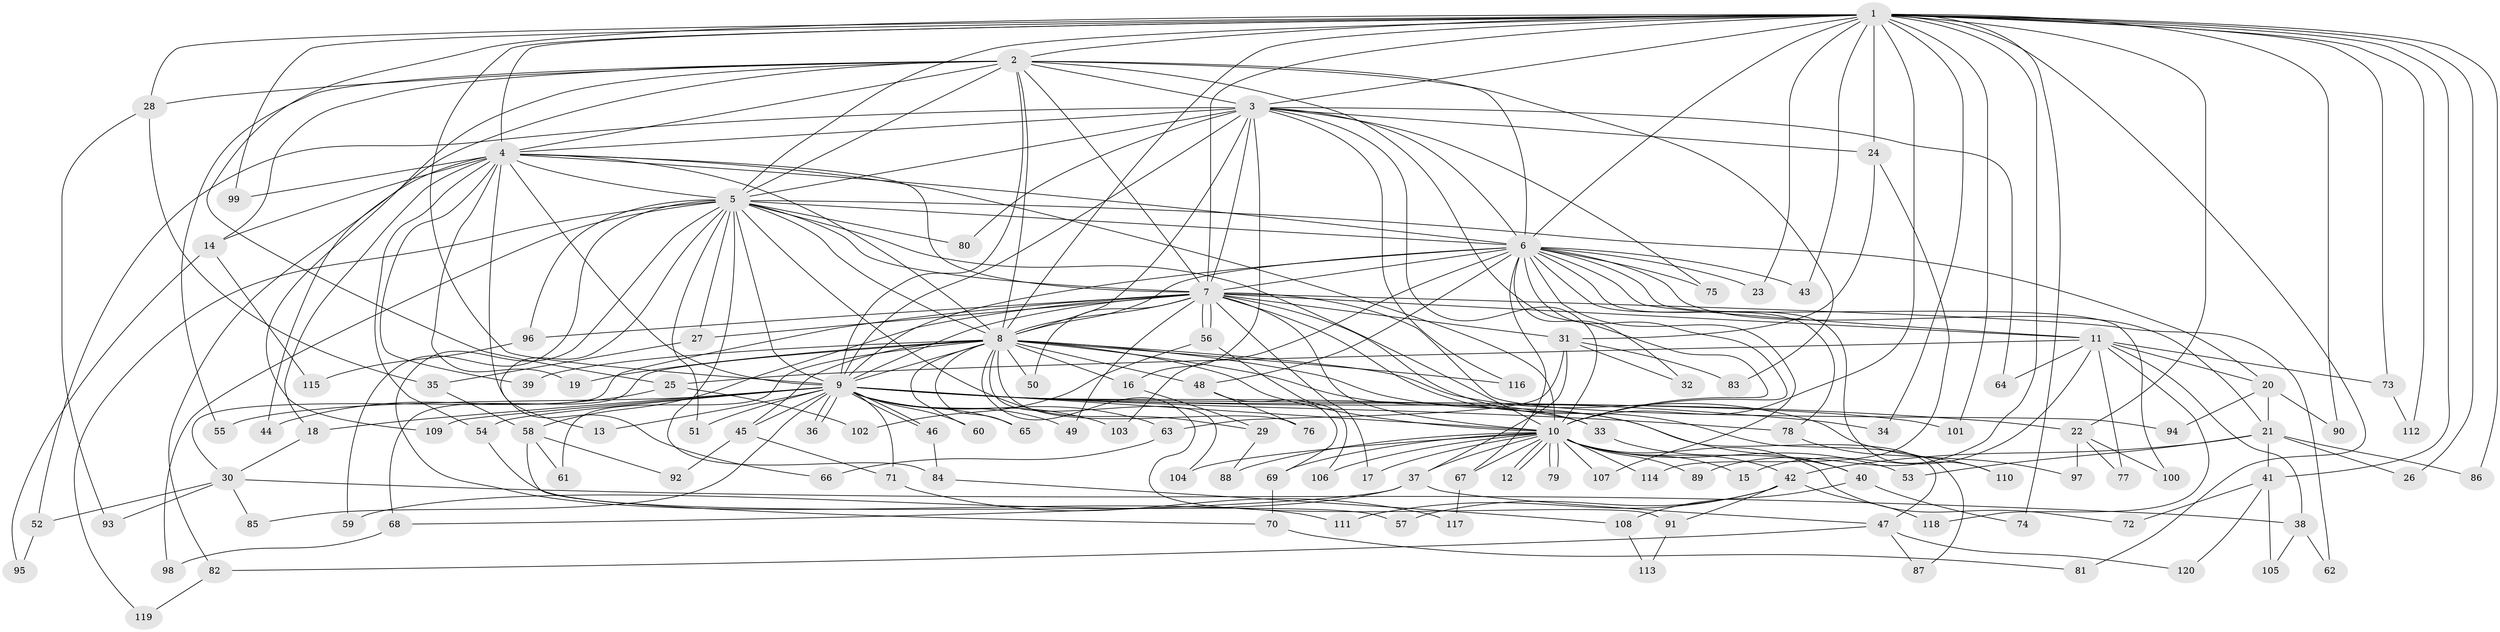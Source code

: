 // Generated by graph-tools (version 1.1) at 2025/14/03/09/25 04:14:06]
// undirected, 120 vertices, 265 edges
graph export_dot {
graph [start="1"]
  node [color=gray90,style=filled];
  1;
  2;
  3;
  4;
  5;
  6;
  7;
  8;
  9;
  10;
  11;
  12;
  13;
  14;
  15;
  16;
  17;
  18;
  19;
  20;
  21;
  22;
  23;
  24;
  25;
  26;
  27;
  28;
  29;
  30;
  31;
  32;
  33;
  34;
  35;
  36;
  37;
  38;
  39;
  40;
  41;
  42;
  43;
  44;
  45;
  46;
  47;
  48;
  49;
  50;
  51;
  52;
  53;
  54;
  55;
  56;
  57;
  58;
  59;
  60;
  61;
  62;
  63;
  64;
  65;
  66;
  67;
  68;
  69;
  70;
  71;
  72;
  73;
  74;
  75;
  76;
  77;
  78;
  79;
  80;
  81;
  82;
  83;
  84;
  85;
  86;
  87;
  88;
  89;
  90;
  91;
  92;
  93;
  94;
  95;
  96;
  97;
  98;
  99;
  100;
  101;
  102;
  103;
  104;
  105;
  106;
  107;
  108;
  109;
  110;
  111;
  112;
  113;
  114;
  115;
  116;
  117;
  118;
  119;
  120;
  1 -- 2;
  1 -- 3;
  1 -- 4;
  1 -- 5;
  1 -- 6;
  1 -- 7;
  1 -- 8;
  1 -- 9;
  1 -- 10;
  1 -- 22;
  1 -- 23;
  1 -- 24;
  1 -- 25;
  1 -- 26;
  1 -- 28;
  1 -- 34;
  1 -- 41;
  1 -- 43;
  1 -- 73;
  1 -- 74;
  1 -- 81;
  1 -- 86;
  1 -- 89;
  1 -- 90;
  1 -- 99;
  1 -- 101;
  1 -- 112;
  2 -- 3;
  2 -- 4;
  2 -- 5;
  2 -- 6;
  2 -- 7;
  2 -- 8;
  2 -- 9;
  2 -- 10;
  2 -- 14;
  2 -- 28;
  2 -- 55;
  2 -- 82;
  2 -- 83;
  2 -- 109;
  3 -- 4;
  3 -- 5;
  3 -- 6;
  3 -- 7;
  3 -- 8;
  3 -- 9;
  3 -- 10;
  3 -- 16;
  3 -- 24;
  3 -- 52;
  3 -- 64;
  3 -- 75;
  3 -- 80;
  3 -- 116;
  4 -- 5;
  4 -- 6;
  4 -- 7;
  4 -- 8;
  4 -- 9;
  4 -- 10;
  4 -- 14;
  4 -- 18;
  4 -- 19;
  4 -- 39;
  4 -- 44;
  4 -- 54;
  4 -- 66;
  4 -- 99;
  5 -- 6;
  5 -- 7;
  5 -- 8;
  5 -- 9;
  5 -- 10;
  5 -- 13;
  5 -- 20;
  5 -- 27;
  5 -- 29;
  5 -- 51;
  5 -- 59;
  5 -- 80;
  5 -- 84;
  5 -- 96;
  5 -- 98;
  5 -- 111;
  5 -- 119;
  6 -- 7;
  6 -- 8;
  6 -- 9;
  6 -- 10;
  6 -- 11;
  6 -- 21;
  6 -- 23;
  6 -- 32;
  6 -- 43;
  6 -- 48;
  6 -- 67;
  6 -- 75;
  6 -- 78;
  6 -- 100;
  6 -- 103;
  6 -- 107;
  6 -- 110;
  7 -- 8;
  7 -- 9;
  7 -- 10;
  7 -- 11;
  7 -- 17;
  7 -- 27;
  7 -- 30;
  7 -- 31;
  7 -- 40;
  7 -- 49;
  7 -- 50;
  7 -- 56;
  7 -- 56;
  7 -- 58;
  7 -- 62;
  7 -- 87;
  7 -- 94;
  7 -- 96;
  8 -- 9;
  8 -- 10;
  8 -- 16;
  8 -- 19;
  8 -- 33;
  8 -- 39;
  8 -- 45;
  8 -- 47;
  8 -- 48;
  8 -- 50;
  8 -- 60;
  8 -- 61;
  8 -- 65;
  8 -- 68;
  8 -- 76;
  8 -- 91;
  8 -- 97;
  8 -- 104;
  8 -- 116;
  9 -- 10;
  9 -- 13;
  9 -- 18;
  9 -- 22;
  9 -- 33;
  9 -- 34;
  9 -- 36;
  9 -- 36;
  9 -- 45;
  9 -- 46;
  9 -- 46;
  9 -- 49;
  9 -- 51;
  9 -- 54;
  9 -- 55;
  9 -- 60;
  9 -- 63;
  9 -- 65;
  9 -- 71;
  9 -- 78;
  9 -- 85;
  9 -- 101;
  9 -- 103;
  9 -- 109;
  10 -- 12;
  10 -- 12;
  10 -- 15;
  10 -- 17;
  10 -- 37;
  10 -- 42;
  10 -- 53;
  10 -- 67;
  10 -- 69;
  10 -- 72;
  10 -- 79;
  10 -- 79;
  10 -- 88;
  10 -- 89;
  10 -- 104;
  10 -- 106;
  10 -- 107;
  10 -- 114;
  11 -- 15;
  11 -- 20;
  11 -- 25;
  11 -- 38;
  11 -- 64;
  11 -- 73;
  11 -- 77;
  11 -- 118;
  14 -- 95;
  14 -- 115;
  16 -- 29;
  18 -- 30;
  20 -- 21;
  20 -- 90;
  20 -- 94;
  21 -- 26;
  21 -- 41;
  21 -- 42;
  21 -- 53;
  21 -- 86;
  22 -- 77;
  22 -- 97;
  22 -- 100;
  24 -- 31;
  24 -- 114;
  25 -- 44;
  25 -- 102;
  27 -- 35;
  28 -- 35;
  28 -- 93;
  29 -- 88;
  30 -- 38;
  30 -- 52;
  30 -- 85;
  30 -- 93;
  31 -- 32;
  31 -- 37;
  31 -- 63;
  31 -- 83;
  33 -- 40;
  35 -- 58;
  37 -- 47;
  37 -- 59;
  37 -- 68;
  38 -- 62;
  38 -- 105;
  40 -- 74;
  40 -- 108;
  41 -- 72;
  41 -- 105;
  41 -- 120;
  42 -- 57;
  42 -- 91;
  42 -- 111;
  42 -- 118;
  45 -- 71;
  45 -- 92;
  46 -- 84;
  47 -- 82;
  47 -- 87;
  47 -- 120;
  48 -- 69;
  48 -- 76;
  52 -- 95;
  54 -- 57;
  56 -- 102;
  56 -- 106;
  58 -- 61;
  58 -- 70;
  58 -- 92;
  63 -- 66;
  67 -- 117;
  68 -- 98;
  69 -- 70;
  70 -- 81;
  71 -- 117;
  73 -- 112;
  78 -- 110;
  82 -- 119;
  84 -- 108;
  91 -- 113;
  96 -- 115;
  108 -- 113;
}

